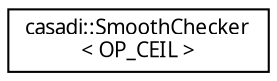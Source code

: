 digraph "Graphical Class Hierarchy"
{
  edge [fontname="FreeSans.ttf",fontsize="10",labelfontname="FreeSans.ttf",labelfontsize="10"];
  node [fontname="FreeSans.ttf",fontsize="10",shape=record];
  rankdir="LR";
  Node1 [label="casadi::SmoothChecker\l\< OP_CEIL \>",height=0.2,width=0.4,color="black", fillcolor="white", style="filled",URL="$d1/dc3/structcasadi_1_1SmoothChecker_3_01OP__CEIL_01_4.html"];
}
